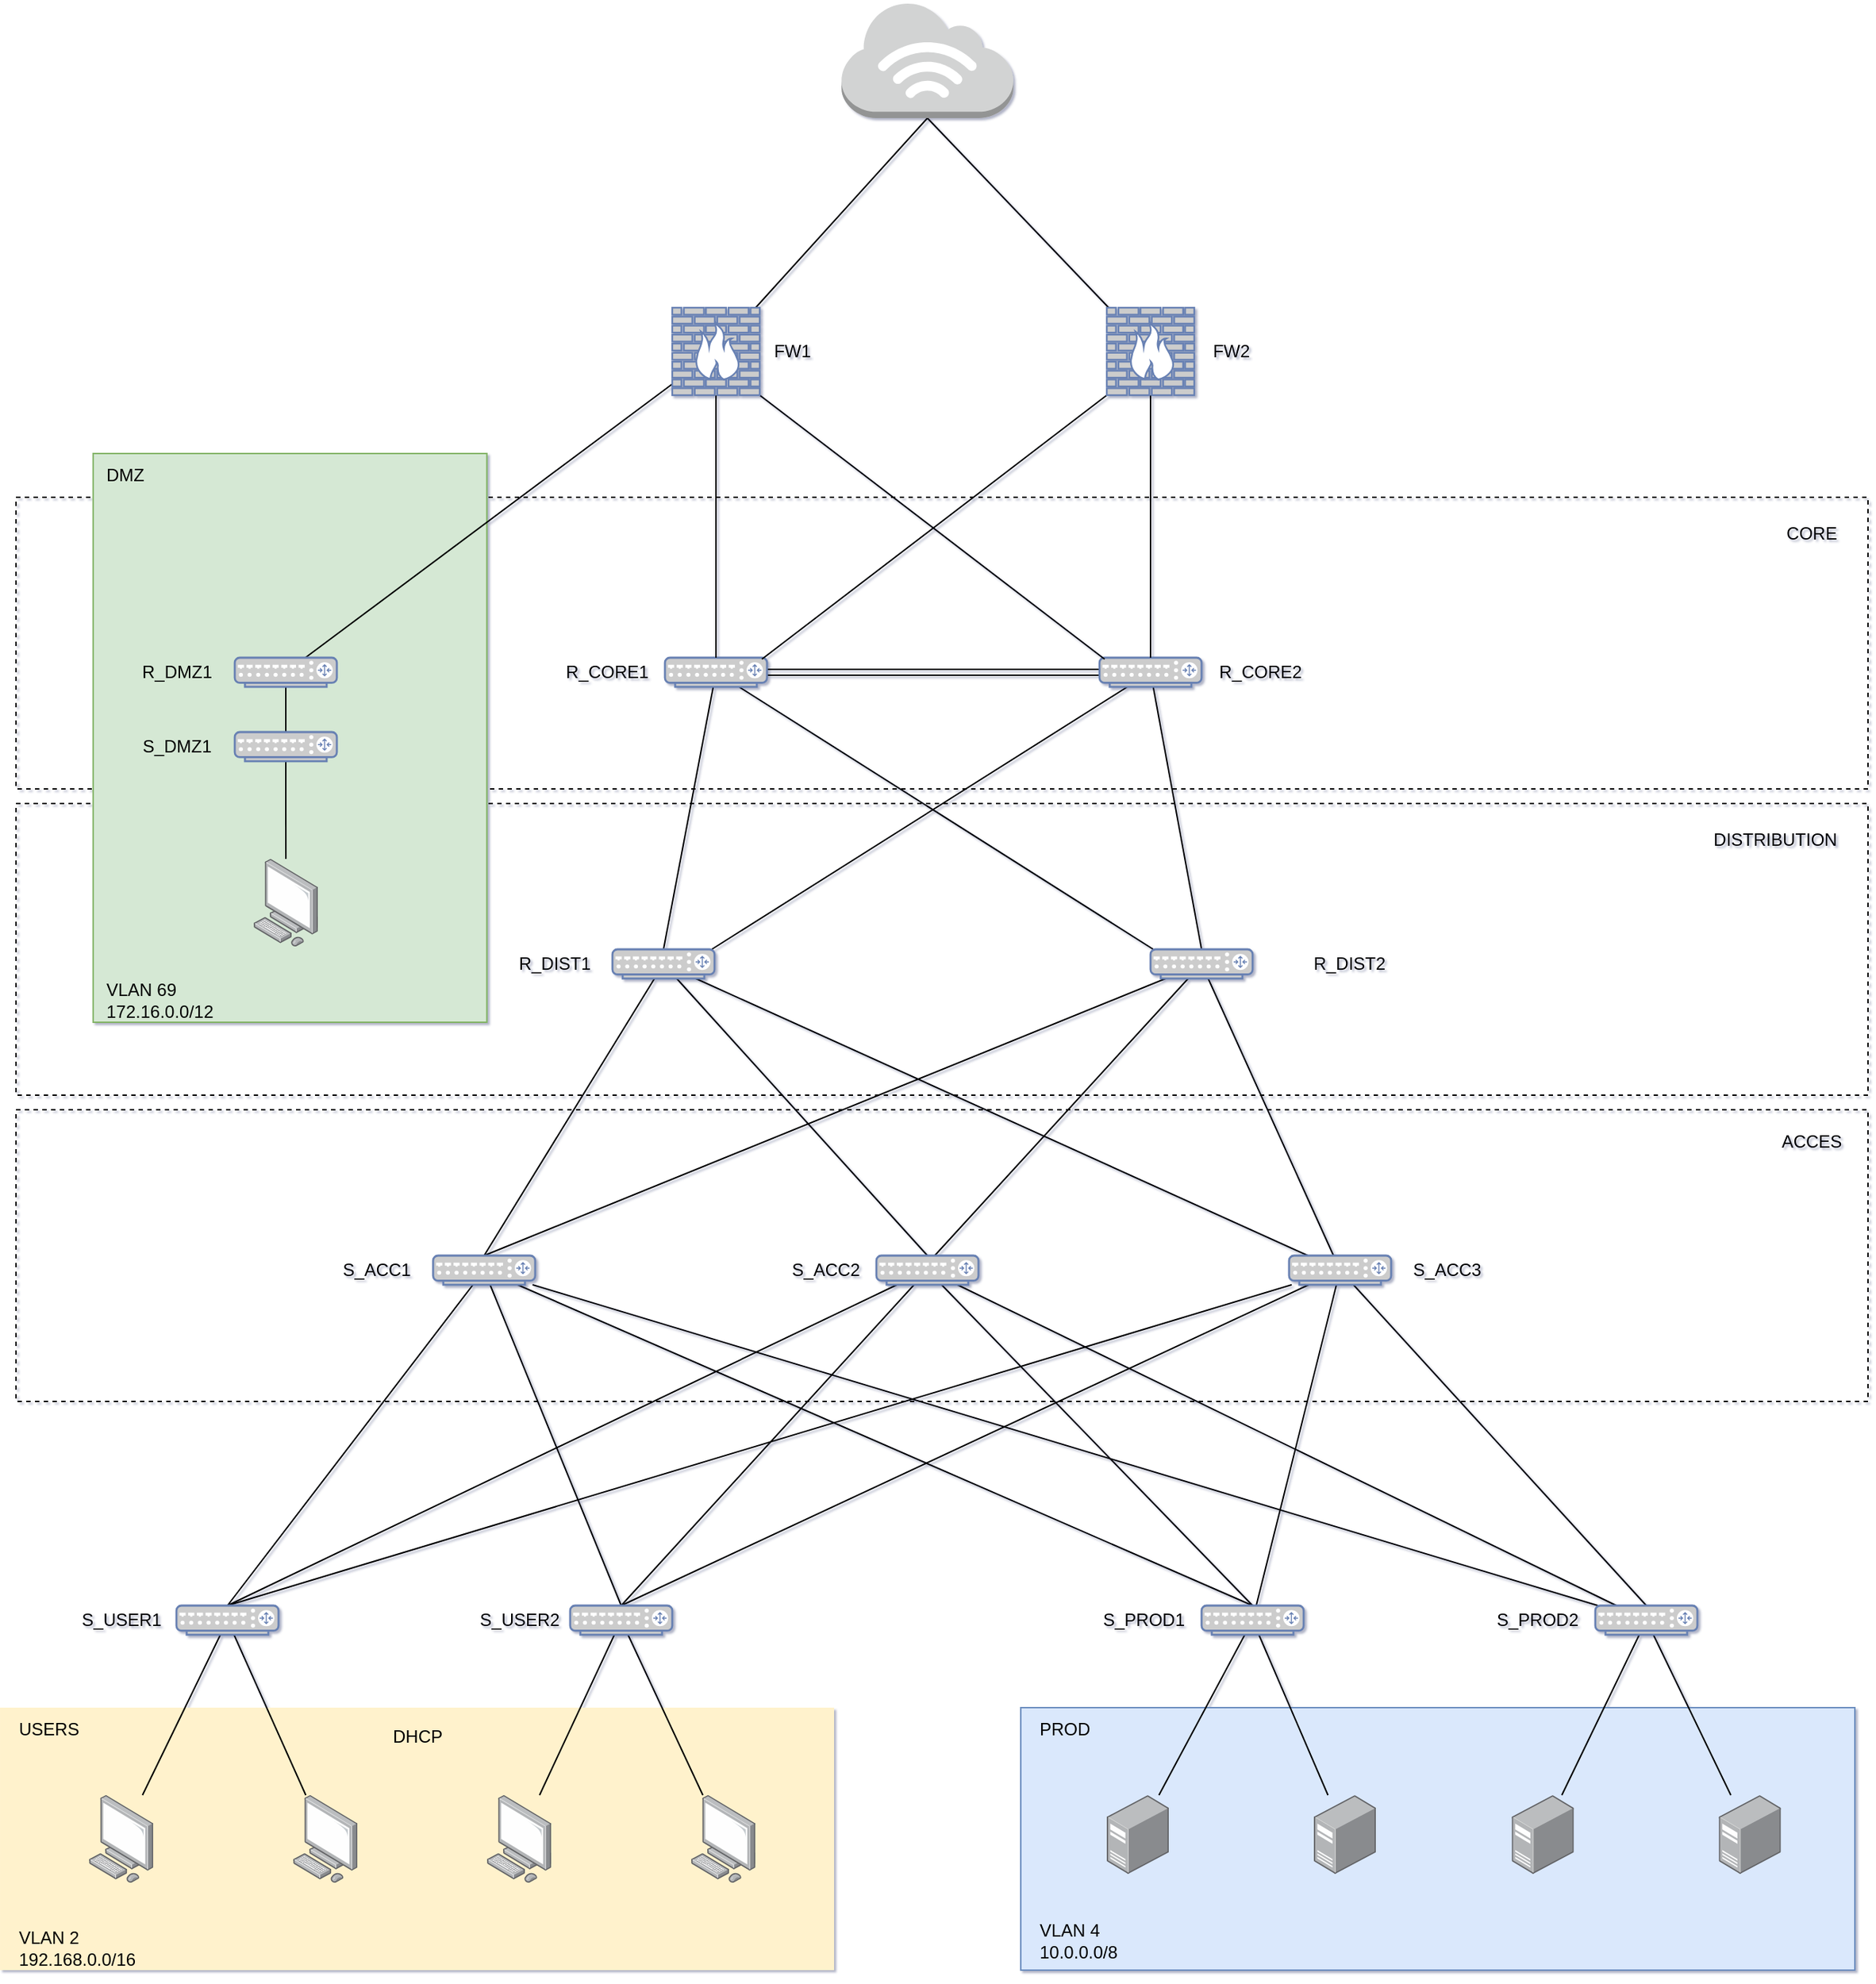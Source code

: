 <mxfile version="21.3.2" type="github">
  <diagram name="Page-1" id="PMTQ6iTP8vey_3XFuXgW">
    <mxGraphModel dx="1793" dy="955" grid="0" gridSize="10" guides="1" tooltips="1" connect="1" arrows="1" fold="1" page="1" pageScale="1" pageWidth="2336" pageHeight="1654" background="#FFFFFF" math="0" shadow="1">
      <root>
        <mxCell id="0" />
        <mxCell id="1" parent="0" />
        <mxCell id="5ECcNkWA5p3nbGUgpKdq-63" value="" style="rounded=0;whiteSpace=wrap;html=1;dashed=1;fillColor=none;" vertex="1" parent="1">
          <mxGeometry x="390" y="790" width="1270" height="200" as="geometry" />
        </mxCell>
        <mxCell id="5ECcNkWA5p3nbGUgpKdq-62" value="" style="rounded=0;whiteSpace=wrap;html=1;dashed=1;fillColor=none;" vertex="1" parent="1">
          <mxGeometry x="390" y="580" width="1270" height="200" as="geometry" />
        </mxCell>
        <mxCell id="5ECcNkWA5p3nbGUgpKdq-64" value="" style="rounded=0;whiteSpace=wrap;html=1;dashed=1;fillColor=none;" vertex="1" parent="1">
          <mxGeometry x="390" y="370" width="1270" height="200" as="geometry" />
        </mxCell>
        <mxCell id="5ECcNkWA5p3nbGUgpKdq-40" value="" style="rounded=0;whiteSpace=wrap;html=1;fillColor=#d5e8d4;strokeColor=#82b366;" vertex="1" parent="1">
          <mxGeometry x="442.87" y="340" width="270" height="390" as="geometry" />
        </mxCell>
        <mxCell id="5ECcNkWA5p3nbGUgpKdq-39" value="" style="rounded=0;whiteSpace=wrap;html=1;fillColor=#dae8fc;strokeColor=#6c8ebf;" vertex="1" parent="1">
          <mxGeometry x="1079.02" y="1200" width="571.97" height="180" as="geometry" />
        </mxCell>
        <mxCell id="5ECcNkWA5p3nbGUgpKdq-37" value="" style="rounded=0;whiteSpace=wrap;html=1;fillColor=#fff2cc;strokeColor=none;" vertex="1" parent="1">
          <mxGeometry x="379.02" y="1200" width="571.97" height="180" as="geometry" />
        </mxCell>
        <mxCell id="W_HL1xRibeNmsB4Oc6Xz-17" style="rounded=0;orthogonalLoop=1;jettySize=auto;html=1;entryX=0.5;entryY=0;entryDx=0;entryDy=0;entryPerimeter=0;endArrow=none;endFill=0;" parent="1" source="W_HL1xRibeNmsB4Oc6Xz-1" target="W_HL1xRibeNmsB4Oc6Xz-8" edge="1">
          <mxGeometry relative="1" as="geometry" />
        </mxCell>
        <mxCell id="W_HL1xRibeNmsB4Oc6Xz-19" style="edgeStyle=orthogonalEdgeStyle;rounded=0;orthogonalLoop=1;jettySize=auto;html=1;endArrow=none;endFill=0;shape=link;" parent="1" source="W_HL1xRibeNmsB4Oc6Xz-1" target="W_HL1xRibeNmsB4Oc6Xz-2" edge="1">
          <mxGeometry relative="1" as="geometry" />
        </mxCell>
        <mxCell id="W_HL1xRibeNmsB4Oc6Xz-22" style="rounded=0;orthogonalLoop=1;jettySize=auto;html=1;entryX=0.05;entryY=0.05;entryDx=0;entryDy=0;entryPerimeter=0;endArrow=none;endFill=0;" parent="1" source="W_HL1xRibeNmsB4Oc6Xz-1" target="W_HL1xRibeNmsB4Oc6Xz-9" edge="1">
          <mxGeometry relative="1" as="geometry" />
        </mxCell>
        <mxCell id="W_HL1xRibeNmsB4Oc6Xz-1" value="" style="fontColor=#0066CC;verticalAlign=top;verticalLabelPosition=bottom;labelPosition=center;align=center;html=1;outlineConnect=0;fillColor=#CCCCCC;strokeColor=#6881B3;gradientColor=none;gradientDirection=north;strokeWidth=2;shape=mxgraph.networks.router;" parent="1" vertex="1">
          <mxGeometry x="835" y="480" width="70" height="20" as="geometry" />
        </mxCell>
        <mxCell id="W_HL1xRibeNmsB4Oc6Xz-18" style="rounded=0;orthogonalLoop=1;jettySize=auto;html=1;entryX=0.5;entryY=0;entryDx=0;entryDy=0;entryPerimeter=0;endArrow=none;endFill=0;" parent="1" source="W_HL1xRibeNmsB4Oc6Xz-2" target="W_HL1xRibeNmsB4Oc6Xz-9" edge="1">
          <mxGeometry relative="1" as="geometry" />
        </mxCell>
        <mxCell id="W_HL1xRibeNmsB4Oc6Xz-23" style="rounded=0;orthogonalLoop=1;jettySize=auto;html=1;entryX=0.95;entryY=0.05;entryDx=0;entryDy=0;entryPerimeter=0;endArrow=none;endFill=0;" parent="1" source="W_HL1xRibeNmsB4Oc6Xz-2" target="W_HL1xRibeNmsB4Oc6Xz-8" edge="1">
          <mxGeometry relative="1" as="geometry" />
        </mxCell>
        <mxCell id="W_HL1xRibeNmsB4Oc6Xz-2" value="" style="fontColor=#0066CC;verticalAlign=top;verticalLabelPosition=bottom;labelPosition=center;align=center;html=1;outlineConnect=0;fillColor=#CCCCCC;strokeColor=#6881B3;gradientColor=none;gradientDirection=north;strokeWidth=2;shape=mxgraph.networks.router;" parent="1" vertex="1">
          <mxGeometry x="1133" y="480" width="70" height="20" as="geometry" />
        </mxCell>
        <mxCell id="W_HL1xRibeNmsB4Oc6Xz-7" style="rounded=0;orthogonalLoop=1;jettySize=auto;html=1;endArrow=none;endFill=0;" parent="1" source="W_HL1xRibeNmsB4Oc6Xz-4" target="W_HL1xRibeNmsB4Oc6Xz-6" edge="1">
          <mxGeometry relative="1" as="geometry" />
        </mxCell>
        <mxCell id="W_HL1xRibeNmsB4Oc6Xz-15" style="edgeStyle=orthogonalEdgeStyle;rounded=0;orthogonalLoop=1;jettySize=auto;html=1;entryX=0.5;entryY=0;entryDx=0;entryDy=0;entryPerimeter=0;endArrow=none;endFill=0;" parent="1" source="W_HL1xRibeNmsB4Oc6Xz-4" target="W_HL1xRibeNmsB4Oc6Xz-1" edge="1">
          <mxGeometry relative="1" as="geometry" />
        </mxCell>
        <mxCell id="W_HL1xRibeNmsB4Oc6Xz-21" style="rounded=0;orthogonalLoop=1;jettySize=auto;html=1;entryX=0.05;entryY=0.05;entryDx=0;entryDy=0;entryPerimeter=0;exitX=1;exitY=1;exitDx=0;exitDy=0;exitPerimeter=0;endArrow=none;endFill=0;" parent="1" source="W_HL1xRibeNmsB4Oc6Xz-4" target="W_HL1xRibeNmsB4Oc6Xz-2" edge="1">
          <mxGeometry relative="1" as="geometry" />
        </mxCell>
        <mxCell id="5ECcNkWA5p3nbGUgpKdq-35" style="rounded=0;orthogonalLoop=1;jettySize=auto;html=1;entryX=0.5;entryY=1;entryDx=0;entryDy=0;entryPerimeter=0;endArrow=none;endFill=0;" edge="1" parent="1" source="W_HL1xRibeNmsB4Oc6Xz-4" target="5ECcNkWA5p3nbGUgpKdq-34">
          <mxGeometry relative="1" as="geometry" />
        </mxCell>
        <mxCell id="W_HL1xRibeNmsB4Oc6Xz-4" value="" style="fontColor=#0066CC;verticalAlign=top;verticalLabelPosition=bottom;labelPosition=center;align=center;html=1;outlineConnect=0;fillColor=#CCCCCC;strokeColor=#6881B3;gradientColor=none;gradientDirection=north;strokeWidth=2;shape=mxgraph.networks.firewall;" parent="1" vertex="1">
          <mxGeometry x="840" y="240" width="60" height="60" as="geometry" />
        </mxCell>
        <mxCell id="W_HL1xRibeNmsB4Oc6Xz-16" style="edgeStyle=orthogonalEdgeStyle;rounded=0;orthogonalLoop=1;jettySize=auto;html=1;endArrow=none;endFill=0;" parent="1" source="W_HL1xRibeNmsB4Oc6Xz-5" target="W_HL1xRibeNmsB4Oc6Xz-2" edge="1">
          <mxGeometry relative="1" as="geometry" />
        </mxCell>
        <mxCell id="W_HL1xRibeNmsB4Oc6Xz-20" style="rounded=0;orthogonalLoop=1;jettySize=auto;html=1;entryX=0.95;entryY=0.05;entryDx=0;entryDy=0;entryPerimeter=0;exitX=0;exitY=1;exitDx=0;exitDy=0;exitPerimeter=0;endArrow=none;endFill=0;" parent="1" source="W_HL1xRibeNmsB4Oc6Xz-5" target="W_HL1xRibeNmsB4Oc6Xz-1" edge="1">
          <mxGeometry relative="1" as="geometry" />
        </mxCell>
        <mxCell id="5ECcNkWA5p3nbGUgpKdq-36" style="rounded=0;orthogonalLoop=1;jettySize=auto;html=1;endArrow=none;endFill=0;entryX=0.5;entryY=1;entryDx=0;entryDy=0;entryPerimeter=0;" edge="1" parent="1" source="W_HL1xRibeNmsB4Oc6Xz-5" target="5ECcNkWA5p3nbGUgpKdq-34">
          <mxGeometry relative="1" as="geometry" />
        </mxCell>
        <mxCell id="W_HL1xRibeNmsB4Oc6Xz-5" value="" style="fontColor=#0066CC;verticalAlign=top;verticalLabelPosition=bottom;labelPosition=center;align=center;html=1;outlineConnect=0;fillColor=#CCCCCC;strokeColor=#6881B3;gradientColor=none;gradientDirection=north;strokeWidth=2;shape=mxgraph.networks.firewall;" parent="1" vertex="1">
          <mxGeometry x="1138" y="240" width="60" height="60" as="geometry" />
        </mxCell>
        <mxCell id="5ECcNkWA5p3nbGUgpKdq-73" style="edgeStyle=orthogonalEdgeStyle;rounded=0;orthogonalLoop=1;jettySize=auto;html=1;entryX=0.5;entryY=0;entryDx=0;entryDy=0;entryPerimeter=0;endArrow=none;endFill=0;" edge="1" parent="1" source="W_HL1xRibeNmsB4Oc6Xz-6" target="5ECcNkWA5p3nbGUgpKdq-72">
          <mxGeometry relative="1" as="geometry" />
        </mxCell>
        <mxCell id="W_HL1xRibeNmsB4Oc6Xz-6" value="" style="fontColor=#0066CC;verticalAlign=top;verticalLabelPosition=bottom;labelPosition=center;align=center;html=1;outlineConnect=0;fillColor=#CCCCCC;strokeColor=#6881B3;gradientColor=none;gradientDirection=north;strokeWidth=2;shape=mxgraph.networks.router;" parent="1" vertex="1">
          <mxGeometry x="540" y="480" width="70" height="20" as="geometry" />
        </mxCell>
        <mxCell id="W_HL1xRibeNmsB4Oc6Xz-24" style="rounded=0;orthogonalLoop=1;jettySize=auto;html=1;entryX=0.5;entryY=0;entryDx=0;entryDy=0;entryPerimeter=0;endArrow=none;endFill=0;" parent="1" source="W_HL1xRibeNmsB4Oc6Xz-8" target="W_HL1xRibeNmsB4Oc6Xz-13" edge="1">
          <mxGeometry relative="1" as="geometry" />
        </mxCell>
        <mxCell id="W_HL1xRibeNmsB4Oc6Xz-25" style="rounded=0;orthogonalLoop=1;jettySize=auto;html=1;endArrow=none;endFill=0;entryX=0.5;entryY=0;entryDx=0;entryDy=0;entryPerimeter=0;" parent="1" source="W_HL1xRibeNmsB4Oc6Xz-8" target="W_HL1xRibeNmsB4Oc6Xz-12" edge="1">
          <mxGeometry relative="1" as="geometry" />
        </mxCell>
        <mxCell id="W_HL1xRibeNmsB4Oc6Xz-28" style="rounded=0;orthogonalLoop=1;jettySize=auto;html=1;endArrow=none;endFill=0;" parent="1" source="W_HL1xRibeNmsB4Oc6Xz-8" target="W_HL1xRibeNmsB4Oc6Xz-14" edge="1">
          <mxGeometry relative="1" as="geometry" />
        </mxCell>
        <mxCell id="W_HL1xRibeNmsB4Oc6Xz-8" value="" style="fontColor=#0066CC;verticalAlign=top;verticalLabelPosition=bottom;labelPosition=center;align=center;html=1;outlineConnect=0;fillColor=#CCCCCC;strokeColor=#6881B3;gradientColor=none;gradientDirection=north;strokeWidth=2;shape=mxgraph.networks.router;" parent="1" vertex="1">
          <mxGeometry x="799" y="680" width="70" height="20" as="geometry" />
        </mxCell>
        <mxCell id="W_HL1xRibeNmsB4Oc6Xz-26" style="rounded=0;orthogonalLoop=1;jettySize=auto;html=1;endArrow=none;endFill=0;" parent="1" source="W_HL1xRibeNmsB4Oc6Xz-9" edge="1">
          <mxGeometry relative="1" as="geometry">
            <mxPoint x="1020" y="890.0" as="targetPoint" />
          </mxGeometry>
        </mxCell>
        <mxCell id="W_HL1xRibeNmsB4Oc6Xz-27" style="rounded=0;orthogonalLoop=1;jettySize=auto;html=1;endArrow=none;endFill=0;" parent="1" source="W_HL1xRibeNmsB4Oc6Xz-9" target="W_HL1xRibeNmsB4Oc6Xz-14" edge="1">
          <mxGeometry relative="1" as="geometry" />
        </mxCell>
        <mxCell id="W_HL1xRibeNmsB4Oc6Xz-29" style="rounded=0;orthogonalLoop=1;jettySize=auto;html=1;endArrow=none;endFill=0;entryX=0.5;entryY=0;entryDx=0;entryDy=0;entryPerimeter=0;" parent="1" source="W_HL1xRibeNmsB4Oc6Xz-9" edge="1" target="W_HL1xRibeNmsB4Oc6Xz-13">
          <mxGeometry relative="1" as="geometry">
            <mxPoint x="670" y="890.0" as="targetPoint" />
          </mxGeometry>
        </mxCell>
        <mxCell id="W_HL1xRibeNmsB4Oc6Xz-9" value="" style="fontColor=#0066CC;verticalAlign=top;verticalLabelPosition=bottom;labelPosition=center;align=center;html=1;outlineConnect=0;fillColor=#CCCCCC;strokeColor=#6881B3;gradientColor=none;gradientDirection=north;strokeWidth=2;shape=mxgraph.networks.router;" parent="1" vertex="1">
          <mxGeometry x="1168" y="680" width="70" height="20" as="geometry" />
        </mxCell>
        <mxCell id="5ECcNkWA5p3nbGUgpKdq-6" style="rounded=0;orthogonalLoop=1;jettySize=auto;html=1;entryX=0.5;entryY=0;entryDx=0;entryDy=0;entryPerimeter=0;endArrow=none;endFill=0;" edge="1" parent="1" source="W_HL1xRibeNmsB4Oc6Xz-12" target="5ECcNkWA5p3nbGUgpKdq-1">
          <mxGeometry relative="1" as="geometry" />
        </mxCell>
        <mxCell id="5ECcNkWA5p3nbGUgpKdq-9" style="rounded=0;orthogonalLoop=1;jettySize=auto;html=1;entryX=0.5;entryY=0;entryDx=0;entryDy=0;entryPerimeter=0;endArrow=none;endFill=0;" edge="1" parent="1" source="W_HL1xRibeNmsB4Oc6Xz-12" target="5ECcNkWA5p3nbGUgpKdq-2">
          <mxGeometry relative="1" as="geometry" />
        </mxCell>
        <mxCell id="5ECcNkWA5p3nbGUgpKdq-13" style="rounded=0;orthogonalLoop=1;jettySize=auto;html=1;entryX=0.5;entryY=0;entryDx=0;entryDy=0;entryPerimeter=0;endArrow=none;endFill=0;" edge="1" parent="1" source="W_HL1xRibeNmsB4Oc6Xz-12" target="5ECcNkWA5p3nbGUgpKdq-3">
          <mxGeometry relative="1" as="geometry" />
        </mxCell>
        <mxCell id="5ECcNkWA5p3nbGUgpKdq-14" style="rounded=0;orthogonalLoop=1;jettySize=auto;html=1;endArrow=none;endFill=0;" edge="1" parent="1" source="W_HL1xRibeNmsB4Oc6Xz-12" target="5ECcNkWA5p3nbGUgpKdq-4">
          <mxGeometry relative="1" as="geometry" />
        </mxCell>
        <mxCell id="W_HL1xRibeNmsB4Oc6Xz-12" value="" style="fontColor=#0066CC;verticalAlign=top;verticalLabelPosition=bottom;labelPosition=center;align=center;html=1;outlineConnect=0;fillColor=#CCCCCC;strokeColor=#6881B3;gradientColor=none;gradientDirection=north;strokeWidth=2;shape=mxgraph.networks.router;" parent="1" vertex="1">
          <mxGeometry x="980" y="890" width="70" height="20" as="geometry" />
        </mxCell>
        <mxCell id="5ECcNkWA5p3nbGUgpKdq-5" style="rounded=0;orthogonalLoop=1;jettySize=auto;html=1;endArrow=none;endFill=0;entryX=0.5;entryY=0;entryDx=0;entryDy=0;entryPerimeter=0;" edge="1" parent="1" source="W_HL1xRibeNmsB4Oc6Xz-13" target="5ECcNkWA5p3nbGUgpKdq-1">
          <mxGeometry relative="1" as="geometry" />
        </mxCell>
        <mxCell id="5ECcNkWA5p3nbGUgpKdq-8" style="rounded=0;orthogonalLoop=1;jettySize=auto;html=1;entryX=0.5;entryY=0;entryDx=0;entryDy=0;entryPerimeter=0;endArrow=none;endFill=0;" edge="1" parent="1" source="W_HL1xRibeNmsB4Oc6Xz-13" target="5ECcNkWA5p3nbGUgpKdq-2">
          <mxGeometry relative="1" as="geometry" />
        </mxCell>
        <mxCell id="5ECcNkWA5p3nbGUgpKdq-11" style="rounded=0;orthogonalLoop=1;jettySize=auto;html=1;entryX=0.5;entryY=0;entryDx=0;entryDy=0;entryPerimeter=0;endArrow=none;endFill=0;" edge="1" parent="1" source="W_HL1xRibeNmsB4Oc6Xz-13" target="5ECcNkWA5p3nbGUgpKdq-3">
          <mxGeometry relative="1" as="geometry" />
        </mxCell>
        <mxCell id="5ECcNkWA5p3nbGUgpKdq-12" style="rounded=0;orthogonalLoop=1;jettySize=auto;html=1;endArrow=none;endFill=0;" edge="1" parent="1" source="W_HL1xRibeNmsB4Oc6Xz-13" target="5ECcNkWA5p3nbGUgpKdq-4">
          <mxGeometry relative="1" as="geometry" />
        </mxCell>
        <mxCell id="W_HL1xRibeNmsB4Oc6Xz-13" value="" style="fontColor=#0066CC;verticalAlign=top;verticalLabelPosition=bottom;labelPosition=center;align=center;html=1;outlineConnect=0;fillColor=#CCCCCC;strokeColor=#6881B3;gradientColor=none;gradientDirection=north;strokeWidth=2;shape=mxgraph.networks.router;" parent="1" vertex="1">
          <mxGeometry x="676" y="890" width="70" height="20" as="geometry" />
        </mxCell>
        <mxCell id="5ECcNkWA5p3nbGUgpKdq-7" style="rounded=0;orthogonalLoop=1;jettySize=auto;html=1;entryX=0.5;entryY=0;entryDx=0;entryDy=0;entryPerimeter=0;endArrow=none;endFill=0;" edge="1" parent="1" source="W_HL1xRibeNmsB4Oc6Xz-14" target="5ECcNkWA5p3nbGUgpKdq-1">
          <mxGeometry relative="1" as="geometry" />
        </mxCell>
        <mxCell id="5ECcNkWA5p3nbGUgpKdq-10" style="rounded=0;orthogonalLoop=1;jettySize=auto;html=1;entryX=0.5;entryY=0;entryDx=0;entryDy=0;entryPerimeter=0;endArrow=none;endFill=0;" edge="1" parent="1" source="W_HL1xRibeNmsB4Oc6Xz-14" target="5ECcNkWA5p3nbGUgpKdq-2">
          <mxGeometry relative="1" as="geometry" />
        </mxCell>
        <mxCell id="5ECcNkWA5p3nbGUgpKdq-16" style="rounded=0;orthogonalLoop=1;jettySize=auto;html=1;endArrow=none;endFill=0;" edge="1" parent="1" source="W_HL1xRibeNmsB4Oc6Xz-14" target="5ECcNkWA5p3nbGUgpKdq-3">
          <mxGeometry relative="1" as="geometry" />
        </mxCell>
        <mxCell id="5ECcNkWA5p3nbGUgpKdq-17" style="rounded=0;orthogonalLoop=1;jettySize=auto;html=1;entryX=0.5;entryY=0;entryDx=0;entryDy=0;entryPerimeter=0;endArrow=none;endFill=0;" edge="1" parent="1" source="W_HL1xRibeNmsB4Oc6Xz-14" target="5ECcNkWA5p3nbGUgpKdq-4">
          <mxGeometry relative="1" as="geometry" />
        </mxCell>
        <mxCell id="W_HL1xRibeNmsB4Oc6Xz-14" value="" style="fontColor=#0066CC;verticalAlign=top;verticalLabelPosition=bottom;labelPosition=center;align=center;html=1;outlineConnect=0;fillColor=#CCCCCC;strokeColor=#6881B3;gradientColor=none;gradientDirection=north;strokeWidth=2;shape=mxgraph.networks.router;" parent="1" vertex="1">
          <mxGeometry x="1263" y="890" width="70" height="20" as="geometry" />
        </mxCell>
        <mxCell id="5ECcNkWA5p3nbGUgpKdq-22" style="rounded=0;orthogonalLoop=1;jettySize=auto;html=1;endArrow=none;endFill=0;" edge="1" parent="1" source="5ECcNkWA5p3nbGUgpKdq-1" target="5ECcNkWA5p3nbGUgpKdq-18">
          <mxGeometry relative="1" as="geometry" />
        </mxCell>
        <mxCell id="5ECcNkWA5p3nbGUgpKdq-23" style="rounded=0;orthogonalLoop=1;jettySize=auto;html=1;endArrow=none;endFill=0;" edge="1" parent="1" source="5ECcNkWA5p3nbGUgpKdq-1" target="5ECcNkWA5p3nbGUgpKdq-19">
          <mxGeometry relative="1" as="geometry" />
        </mxCell>
        <mxCell id="5ECcNkWA5p3nbGUgpKdq-1" value="" style="fontColor=#0066CC;verticalAlign=top;verticalLabelPosition=bottom;labelPosition=center;align=center;html=1;outlineConnect=0;fillColor=#CCCCCC;strokeColor=#6881B3;gradientColor=none;gradientDirection=north;strokeWidth=2;shape=mxgraph.networks.router;" vertex="1" parent="1">
          <mxGeometry x="500" y="1130" width="70" height="20" as="geometry" />
        </mxCell>
        <mxCell id="5ECcNkWA5p3nbGUgpKdq-24" style="rounded=0;orthogonalLoop=1;jettySize=auto;html=1;endArrow=none;endFill=0;" edge="1" parent="1" source="5ECcNkWA5p3nbGUgpKdq-2" target="5ECcNkWA5p3nbGUgpKdq-20">
          <mxGeometry relative="1" as="geometry" />
        </mxCell>
        <mxCell id="5ECcNkWA5p3nbGUgpKdq-25" style="rounded=0;orthogonalLoop=1;jettySize=auto;html=1;endArrow=none;endFill=0;" edge="1" parent="1" source="5ECcNkWA5p3nbGUgpKdq-2" target="5ECcNkWA5p3nbGUgpKdq-21">
          <mxGeometry relative="1" as="geometry" />
        </mxCell>
        <mxCell id="5ECcNkWA5p3nbGUgpKdq-2" value="" style="fontColor=#0066CC;verticalAlign=top;verticalLabelPosition=bottom;labelPosition=center;align=center;html=1;outlineConnect=0;fillColor=#CCCCCC;strokeColor=#6881B3;gradientColor=none;gradientDirection=north;strokeWidth=2;shape=mxgraph.networks.router;" vertex="1" parent="1">
          <mxGeometry x="770" y="1130" width="70" height="20" as="geometry" />
        </mxCell>
        <mxCell id="5ECcNkWA5p3nbGUgpKdq-30" style="rounded=0;orthogonalLoop=1;jettySize=auto;html=1;endArrow=none;endFill=0;" edge="1" parent="1" source="5ECcNkWA5p3nbGUgpKdq-3" target="5ECcNkWA5p3nbGUgpKdq-26">
          <mxGeometry relative="1" as="geometry" />
        </mxCell>
        <mxCell id="5ECcNkWA5p3nbGUgpKdq-31" style="rounded=0;orthogonalLoop=1;jettySize=auto;html=1;endArrow=none;endFill=0;" edge="1" parent="1" source="5ECcNkWA5p3nbGUgpKdq-3" target="5ECcNkWA5p3nbGUgpKdq-27">
          <mxGeometry relative="1" as="geometry" />
        </mxCell>
        <mxCell id="5ECcNkWA5p3nbGUgpKdq-3" value="" style="fontColor=#0066CC;verticalAlign=top;verticalLabelPosition=bottom;labelPosition=center;align=center;html=1;outlineConnect=0;fillColor=#CCCCCC;strokeColor=#6881B3;gradientColor=none;gradientDirection=north;strokeWidth=2;shape=mxgraph.networks.router;" vertex="1" parent="1">
          <mxGeometry x="1203" y="1130" width="70" height="20" as="geometry" />
        </mxCell>
        <mxCell id="5ECcNkWA5p3nbGUgpKdq-32" style="rounded=0;orthogonalLoop=1;jettySize=auto;html=1;endArrow=none;endFill=0;" edge="1" parent="1" source="5ECcNkWA5p3nbGUgpKdq-4" target="5ECcNkWA5p3nbGUgpKdq-28">
          <mxGeometry relative="1" as="geometry" />
        </mxCell>
        <mxCell id="5ECcNkWA5p3nbGUgpKdq-33" style="rounded=0;orthogonalLoop=1;jettySize=auto;html=1;endArrow=none;endFill=0;" edge="1" parent="1" source="5ECcNkWA5p3nbGUgpKdq-4" target="5ECcNkWA5p3nbGUgpKdq-29">
          <mxGeometry relative="1" as="geometry" />
        </mxCell>
        <mxCell id="5ECcNkWA5p3nbGUgpKdq-4" value="" style="fontColor=#0066CC;verticalAlign=top;verticalLabelPosition=bottom;labelPosition=center;align=center;html=1;outlineConnect=0;fillColor=#CCCCCC;strokeColor=#6881B3;gradientColor=none;gradientDirection=north;strokeWidth=2;shape=mxgraph.networks.router;" vertex="1" parent="1">
          <mxGeometry x="1473" y="1130" width="70" height="20" as="geometry" />
        </mxCell>
        <mxCell id="5ECcNkWA5p3nbGUgpKdq-18" value="" style="image;points=[];aspect=fixed;html=1;align=center;shadow=0;dashed=0;image=img/lib/allied_telesis/computer_and_terminals/Personal_Computer.svg;" vertex="1" parent="1">
          <mxGeometry x="440" y="1260" width="44.27" height="60" as="geometry" />
        </mxCell>
        <mxCell id="5ECcNkWA5p3nbGUgpKdq-19" value="" style="image;points=[];aspect=fixed;html=1;align=center;shadow=0;dashed=0;image=img/lib/allied_telesis/computer_and_terminals/Personal_Computer.svg;" vertex="1" parent="1">
          <mxGeometry x="580" y="1260" width="44.27" height="60" as="geometry" />
        </mxCell>
        <mxCell id="5ECcNkWA5p3nbGUgpKdq-20" value="" style="image;points=[];aspect=fixed;html=1;align=center;shadow=0;dashed=0;image=img/lib/allied_telesis/computer_and_terminals/Personal_Computer.svg;" vertex="1" parent="1">
          <mxGeometry x="712.87" y="1260" width="44.27" height="60" as="geometry" />
        </mxCell>
        <mxCell id="5ECcNkWA5p3nbGUgpKdq-21" value="" style="image;points=[];aspect=fixed;html=1;align=center;shadow=0;dashed=0;image=img/lib/allied_telesis/computer_and_terminals/Personal_Computer.svg;" vertex="1" parent="1">
          <mxGeometry x="852.87" y="1260" width="44.27" height="60" as="geometry" />
        </mxCell>
        <mxCell id="5ECcNkWA5p3nbGUgpKdq-26" value="" style="image;points=[];aspect=fixed;html=1;align=center;shadow=0;dashed=0;image=img/lib/allied_telesis/computer_and_terminals/Server_Desktop.svg;" vertex="1" parent="1">
          <mxGeometry x="1138" y="1260" width="42.6" height="54" as="geometry" />
        </mxCell>
        <mxCell id="5ECcNkWA5p3nbGUgpKdq-27" value="" style="image;points=[];aspect=fixed;html=1;align=center;shadow=0;dashed=0;image=img/lib/allied_telesis/computer_and_terminals/Server_Desktop.svg;" vertex="1" parent="1">
          <mxGeometry x="1280" y="1260" width="42.6" height="54" as="geometry" />
        </mxCell>
        <mxCell id="5ECcNkWA5p3nbGUgpKdq-28" value="" style="image;points=[];aspect=fixed;html=1;align=center;shadow=0;dashed=0;image=img/lib/allied_telesis/computer_and_terminals/Server_Desktop.svg;" vertex="1" parent="1">
          <mxGeometry x="1415.7" y="1260" width="42.6" height="54" as="geometry" />
        </mxCell>
        <mxCell id="5ECcNkWA5p3nbGUgpKdq-29" value="" style="image;points=[];aspect=fixed;html=1;align=center;shadow=0;dashed=0;image=img/lib/allied_telesis/computer_and_terminals/Server_Desktop.svg;" vertex="1" parent="1">
          <mxGeometry x="1557.7" y="1260" width="42.6" height="54" as="geometry" />
        </mxCell>
        <mxCell id="5ECcNkWA5p3nbGUgpKdq-34" value="" style="outlineConnect=0;dashed=0;verticalLabelPosition=bottom;verticalAlign=top;align=center;html=1;shape=mxgraph.aws3.internet_3;fillColor=#D2D3D3;gradientColor=none;" vertex="1" parent="1">
          <mxGeometry x="956.11" y="30" width="117.78" height="80" as="geometry" />
        </mxCell>
        <mxCell id="5ECcNkWA5p3nbGUgpKdq-41" value="USERS" style="text;html=1;align=left;verticalAlign=middle;resizable=0;points=[];autosize=1;strokeColor=none;fillColor=none;" vertex="1" parent="1">
          <mxGeometry x="390" y="1200" width="60" height="30" as="geometry" />
        </mxCell>
        <mxCell id="5ECcNkWA5p3nbGUgpKdq-42" value="VLAN 2&lt;br&gt;192.168.0.0/16" style="text;html=1;align=left;verticalAlign=middle;resizable=0;points=[];autosize=1;strokeColor=none;fillColor=none;" vertex="1" parent="1">
          <mxGeometry x="390" y="1345" width="100" height="40" as="geometry" />
        </mxCell>
        <mxCell id="5ECcNkWA5p3nbGUgpKdq-43" value="PROD" style="text;html=1;align=left;verticalAlign=middle;resizable=0;points=[];autosize=1;strokeColor=none;fillColor=none;" vertex="1" parent="1">
          <mxGeometry x="1090" y="1200" width="60" height="30" as="geometry" />
        </mxCell>
        <mxCell id="5ECcNkWA5p3nbGUgpKdq-44" value="VLAN 4&lt;br&gt;10.0.0.0/8" style="text;html=1;align=left;verticalAlign=middle;resizable=0;points=[];autosize=1;strokeColor=none;fillColor=none;" vertex="1" parent="1">
          <mxGeometry x="1090" y="1340" width="80" height="40" as="geometry" />
        </mxCell>
        <mxCell id="5ECcNkWA5p3nbGUgpKdq-45" value="DMZ" style="text;html=1;align=left;verticalAlign=middle;resizable=0;points=[];autosize=1;strokeColor=none;fillColor=none;" vertex="1" parent="1">
          <mxGeometry x="450" y="340" width="50" height="30" as="geometry" />
        </mxCell>
        <mxCell id="5ECcNkWA5p3nbGUgpKdq-46" value="VLAN 69&lt;br&gt;172.16.0.0/12" style="text;html=1;align=left;verticalAlign=middle;resizable=0;points=[];autosize=1;strokeColor=none;fillColor=none;" vertex="1" parent="1">
          <mxGeometry x="450" y="695" width="100" height="40" as="geometry" />
        </mxCell>
        <mxCell id="5ECcNkWA5p3nbGUgpKdq-47" value="FW1" style="text;html=1;align=center;verticalAlign=middle;resizable=0;points=[];autosize=1;strokeColor=none;fillColor=none;" vertex="1" parent="1">
          <mxGeometry x="897.14" y="255" width="50" height="30" as="geometry" />
        </mxCell>
        <mxCell id="5ECcNkWA5p3nbGUgpKdq-48" value="FW2" style="text;html=1;align=center;verticalAlign=middle;resizable=0;points=[];autosize=1;strokeColor=none;fillColor=none;" vertex="1" parent="1">
          <mxGeometry x="1198" y="255" width="50" height="30" as="geometry" />
        </mxCell>
        <mxCell id="5ECcNkWA5p3nbGUgpKdq-49" value="R_CORE1" style="text;html=1;align=center;verticalAlign=middle;resizable=0;points=[];autosize=1;strokeColor=none;fillColor=none;" vertex="1" parent="1">
          <mxGeometry x="755" y="475" width="80" height="30" as="geometry" />
        </mxCell>
        <mxCell id="5ECcNkWA5p3nbGUgpKdq-50" value="R_CORE2" style="text;html=1;align=center;verticalAlign=middle;resizable=0;points=[];autosize=1;strokeColor=none;fillColor=none;" vertex="1" parent="1">
          <mxGeometry x="1203" y="475" width="80" height="30" as="geometry" />
        </mxCell>
        <mxCell id="5ECcNkWA5p3nbGUgpKdq-51" value="R_DIST1" style="text;html=1;align=center;verticalAlign=middle;resizable=0;points=[];autosize=1;strokeColor=none;fillColor=none;" vertex="1" parent="1">
          <mxGeometry x="724" y="675" width="70" height="30" as="geometry" />
        </mxCell>
        <mxCell id="5ECcNkWA5p3nbGUgpKdq-52" value="R_DIST2" style="text;html=1;align=center;verticalAlign=middle;resizable=0;points=[];autosize=1;strokeColor=none;fillColor=none;" vertex="1" parent="1">
          <mxGeometry x="1269" y="675" width="70" height="30" as="geometry" />
        </mxCell>
        <mxCell id="5ECcNkWA5p3nbGUgpKdq-53" value="S_ACC1" style="text;html=1;align=center;verticalAlign=middle;resizable=0;points=[];autosize=1;strokeColor=none;fillColor=none;" vertex="1" parent="1">
          <mxGeometry x="602" y="885" width="70" height="30" as="geometry" />
        </mxCell>
        <mxCell id="5ECcNkWA5p3nbGUgpKdq-54" value="S_ACC2" style="text;html=1;align=center;verticalAlign=middle;resizable=0;points=[];autosize=1;strokeColor=none;fillColor=none;" vertex="1" parent="1">
          <mxGeometry x="910" y="885" width="70" height="30" as="geometry" />
        </mxCell>
        <mxCell id="5ECcNkWA5p3nbGUgpKdq-55" value="S_ACC3" style="text;html=1;align=center;verticalAlign=middle;resizable=0;points=[];autosize=1;strokeColor=none;fillColor=none;" vertex="1" parent="1">
          <mxGeometry x="1336" y="885" width="70" height="30" as="geometry" />
        </mxCell>
        <mxCell id="5ECcNkWA5p3nbGUgpKdq-56" value="S_USER1" style="text;html=1;align=center;verticalAlign=middle;resizable=0;points=[];autosize=1;strokeColor=none;fillColor=none;" vertex="1" parent="1">
          <mxGeometry x="422.14" y="1125" width="80" height="30" as="geometry" />
        </mxCell>
        <mxCell id="5ECcNkWA5p3nbGUgpKdq-57" value="S_USER2" style="text;html=1;align=center;verticalAlign=middle;resizable=0;points=[];autosize=1;strokeColor=none;fillColor=none;" vertex="1" parent="1">
          <mxGeometry x="695" y="1125" width="80" height="30" as="geometry" />
        </mxCell>
        <mxCell id="5ECcNkWA5p3nbGUgpKdq-58" value="S_PROD1" style="text;html=1;align=center;verticalAlign=middle;resizable=0;points=[];autosize=1;strokeColor=none;fillColor=none;" vertex="1" parent="1">
          <mxGeometry x="1123" y="1125" width="80" height="30" as="geometry" />
        </mxCell>
        <mxCell id="5ECcNkWA5p3nbGUgpKdq-59" value="S_PROD2" style="text;html=1;align=center;verticalAlign=middle;resizable=0;points=[];autosize=1;strokeColor=none;fillColor=none;" vertex="1" parent="1">
          <mxGeometry x="1393" y="1125" width="80" height="30" as="geometry" />
        </mxCell>
        <mxCell id="5ECcNkWA5p3nbGUgpKdq-60" value="R_DMZ1" style="text;html=1;align=center;verticalAlign=middle;resizable=0;points=[];autosize=1;strokeColor=none;fillColor=none;" vertex="1" parent="1">
          <mxGeometry x="467" y="477" width="66" height="26" as="geometry" />
        </mxCell>
        <mxCell id="5ECcNkWA5p3nbGUgpKdq-65" value="CORE" style="text;html=1;align=center;verticalAlign=middle;resizable=0;points=[];autosize=1;strokeColor=none;fillColor=none;" vertex="1" parent="1">
          <mxGeometry x="1590.99" y="380" width="60" height="30" as="geometry" />
        </mxCell>
        <mxCell id="5ECcNkWA5p3nbGUgpKdq-66" value="DISTRIBUTION" style="text;html=1;align=center;verticalAlign=middle;resizable=0;points=[];autosize=1;strokeColor=none;fillColor=none;" vertex="1" parent="1">
          <mxGeometry x="1540.99" y="590" width="110" height="30" as="geometry" />
        </mxCell>
        <mxCell id="5ECcNkWA5p3nbGUgpKdq-67" value="ACCES" style="text;html=1;align=center;verticalAlign=middle;resizable=0;points=[];autosize=1;strokeColor=none;fillColor=none;" vertex="1" parent="1">
          <mxGeometry x="1590.99" y="797" width="60" height="30" as="geometry" />
        </mxCell>
        <mxCell id="5ECcNkWA5p3nbGUgpKdq-68" value="DHCP" style="text;html=1;align=center;verticalAlign=middle;resizable=0;points=[];autosize=1;strokeColor=none;fillColor=none;" vertex="1" parent="1">
          <mxGeometry x="639" y="1207" width="52" height="26" as="geometry" />
        </mxCell>
        <mxCell id="5ECcNkWA5p3nbGUgpKdq-71" value="S_DMZ1" style="text;html=1;align=center;verticalAlign=middle;resizable=0;points=[];autosize=1;strokeColor=none;fillColor=none;" vertex="1" parent="1">
          <mxGeometry x="467.5" y="528" width="65" height="26" as="geometry" />
        </mxCell>
        <mxCell id="5ECcNkWA5p3nbGUgpKdq-75" style="edgeStyle=orthogonalEdgeStyle;rounded=0;orthogonalLoop=1;jettySize=auto;html=1;endArrow=none;endFill=0;" edge="1" parent="1" source="5ECcNkWA5p3nbGUgpKdq-72" target="5ECcNkWA5p3nbGUgpKdq-74">
          <mxGeometry relative="1" as="geometry" />
        </mxCell>
        <mxCell id="5ECcNkWA5p3nbGUgpKdq-72" value="" style="fontColor=#0066CC;verticalAlign=top;verticalLabelPosition=bottom;labelPosition=center;align=center;html=1;outlineConnect=0;fillColor=#CCCCCC;strokeColor=#6881B3;gradientColor=none;gradientDirection=north;strokeWidth=2;shape=mxgraph.networks.router;" vertex="1" parent="1">
          <mxGeometry x="540" y="531" width="70" height="20" as="geometry" />
        </mxCell>
        <mxCell id="5ECcNkWA5p3nbGUgpKdq-74" value="" style="image;points=[];aspect=fixed;html=1;align=center;shadow=0;dashed=0;image=img/lib/allied_telesis/computer_and_terminals/Personal_Computer.svg;" vertex="1" parent="1">
          <mxGeometry x="552.87" y="618" width="44.27" height="60" as="geometry" />
        </mxCell>
      </root>
    </mxGraphModel>
  </diagram>
</mxfile>

